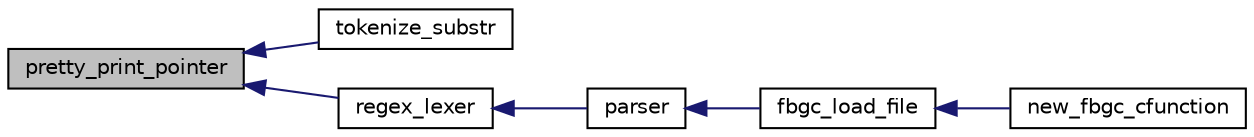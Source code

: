 digraph "pretty_print_pointer"
{
  edge [fontname="Helvetica",fontsize="10",labelfontname="Helvetica",labelfontsize="10"];
  node [fontname="Helvetica",fontsize="10",shape=record];
  rankdir="LR";
  Node10 [label="pretty_print_pointer",height=0.2,width=0.4,color="black", fillcolor="grey75", style="filled", fontcolor="black"];
  Node10 -> Node11 [dir="back",color="midnightblue",fontsize="10",style="solid",fontname="Helvetica"];
  Node11 [label="tokenize_substr",height=0.2,width=0.4,color="black", fillcolor="white", style="filled",URL="$relexer_8h.html#a173504636bdf2201eace271622e131f8"];
  Node10 -> Node12 [dir="back",color="midnightblue",fontsize="10",style="solid",fontname="Helvetica"];
  Node12 [label="regex_lexer",height=0.2,width=0.4,color="black", fillcolor="white", style="filled",URL="$relexer_8h.html#aacd115c61c8beb2b4546bc97ae9edad8"];
  Node12 -> Node13 [dir="back",color="midnightblue",fontsize="10",style="solid",fontname="Helvetica"];
  Node13 [label="parser",height=0.2,width=0.4,color="black", fillcolor="white", style="filled",URL="$parser_8h.html#a9128876c7bafe4207a35d10f2c7f12a8"];
  Node13 -> Node14 [dir="back",color="midnightblue",fontsize="10",style="solid",fontname="Helvetica"];
  Node14 [label="fbgc_load_file",height=0.2,width=0.4,color="black", fillcolor="white", style="filled",URL="$fbgc_8h.html#a2aeeff0403205e54bd0dd187e4337b4a"];
  Node14 -> Node15 [dir="back",color="midnightblue",fontsize="10",style="solid",fontname="Helvetica"];
  Node15 [label="new_fbgc_cfunction",height=0.2,width=0.4,color="black", fillcolor="white", style="filled",URL="$fbgc__stl_8c.html#a23883ffe16d0cfdc1f70f3c31b650d2c"];
}
